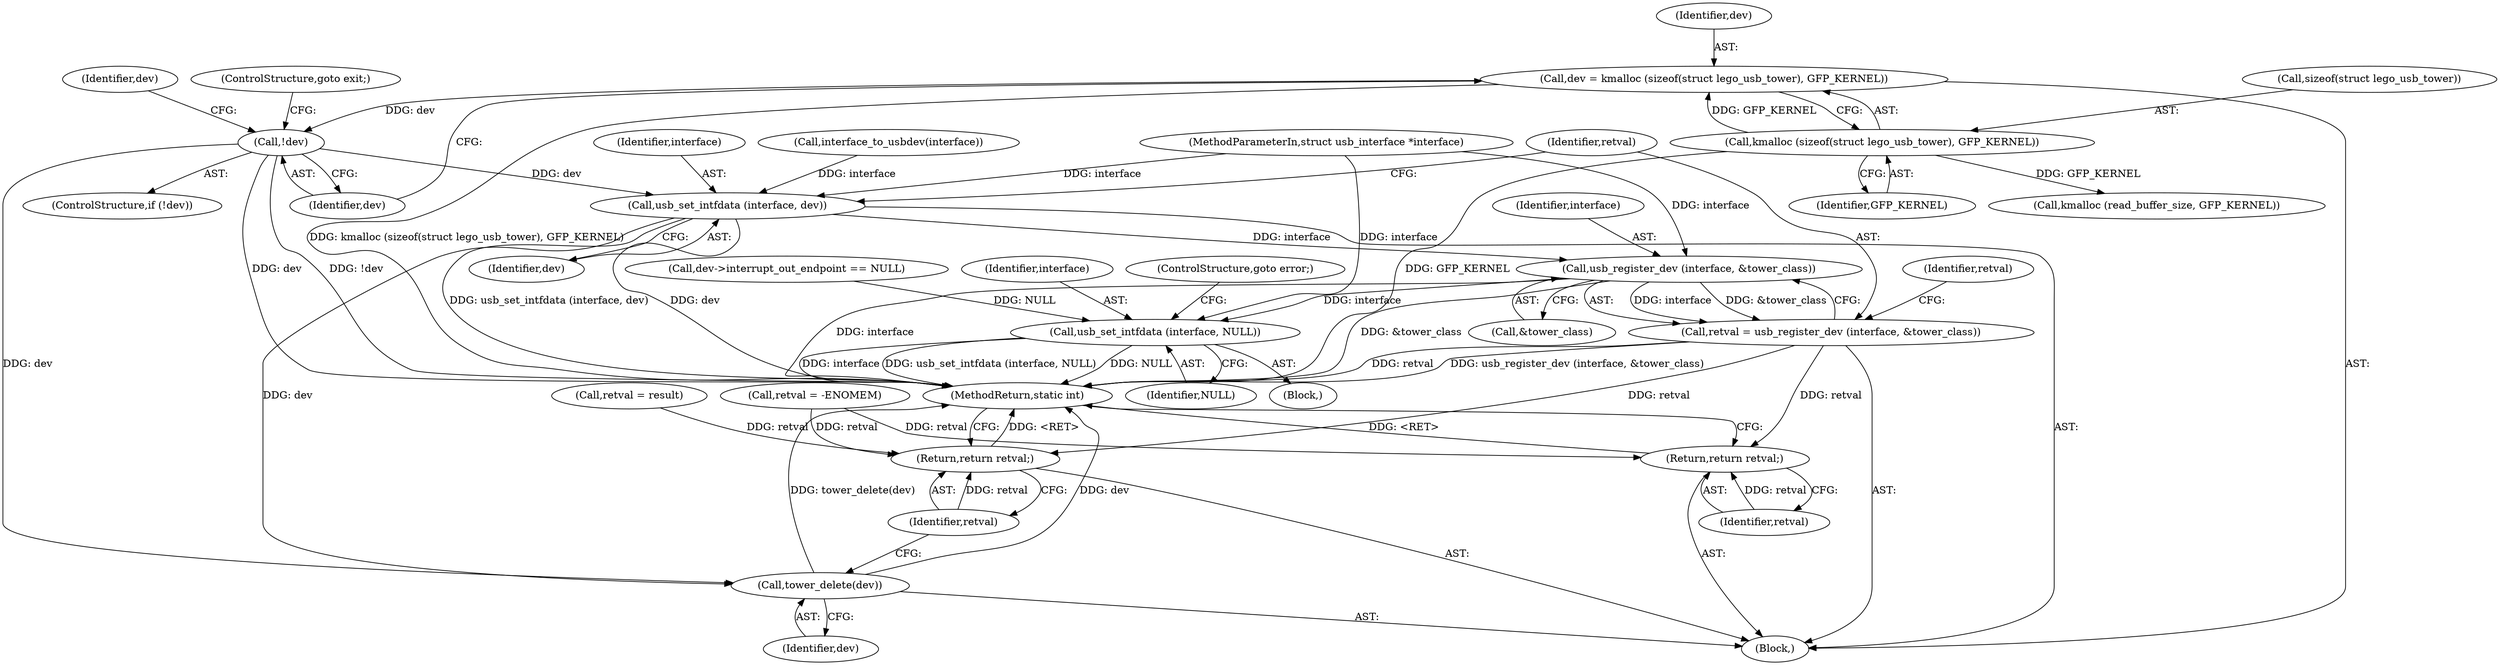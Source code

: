 digraph "1_linux_2fae9e5a7babada041e2e161699ade2447a01989@API" {
"1000136" [label="(Call,dev = kmalloc (sizeof(struct lego_usb_tower), GFP_KERNEL))"];
"1000138" [label="(Call,kmalloc (sizeof(struct lego_usb_tower), GFP_KERNEL))"];
"1000143" [label="(Call,!dev)"];
"1000408" [label="(Call,usb_set_intfdata (interface, dev))"];
"1000413" [label="(Call,usb_register_dev (interface, &tower_class))"];
"1000411" [label="(Call,retval = usb_register_dev (interface, &tower_class))"];
"1000498" [label="(Return,return retval;)"];
"1000503" [label="(Return,return retval;)"];
"1000423" [label="(Call,usb_set_intfdata (interface, NULL))"];
"1000501" [label="(Call,tower_delete(dev))"];
"1000413" [label="(Call,usb_register_dev (interface, &tower_class))"];
"1000143" [label="(Call,!dev)"];
"1000498" [label="(Return,return retval;)"];
"1000425" [label="(Identifier,NULL)"];
"1000502" [label="(Identifier,dev)"];
"1000139" [label="(Call,sizeof(struct lego_usb_tower))"];
"1000477" [label="(Call,retval = result)"];
"1000504" [label="(Identifier,retval)"];
"1000423" [label="(Call,usb_set_intfdata (interface, NULL))"];
"1000499" [label="(Identifier,retval)"];
"1000410" [label="(Identifier,dev)"];
"1000145" [label="(ControlStructure,goto exit;)"];
"1000426" [label="(ControlStructure,goto error;)"];
"1000408" [label="(Call,usb_set_intfdata (interface, dev))"];
"1000149" [label="(Identifier,dev)"];
"1000320" [label="(Call,kmalloc (read_buffer_size, GFP_KERNEL))"];
"1000411" [label="(Call,retval = usb_register_dev (interface, &tower_class))"];
"1000131" [label="(Call,retval = -ENOMEM)"];
"1000142" [label="(ControlStructure,if (!dev))"];
"1000136" [label="(Call,dev = kmalloc (sizeof(struct lego_usb_tower), GFP_KERNEL))"];
"1000409" [label="(Identifier,interface)"];
"1000414" [label="(Identifier,interface)"];
"1000137" [label="(Identifier,dev)"];
"1000418" [label="(Identifier,retval)"];
"1000120" [label="(Call,interface_to_usbdev(interface))"];
"1000141" [label="(Identifier,GFP_KERNEL)"];
"1000501" [label="(Call,tower_delete(dev))"];
"1000412" [label="(Identifier,retval)"];
"1000107" [label="(MethodParameterIn,struct usb_interface *interface)"];
"1000503" [label="(Return,return retval;)"];
"1000505" [label="(MethodReturn,static int)"];
"1000306" [label="(Call,dev->interrupt_out_endpoint == NULL)"];
"1000424" [label="(Identifier,interface)"];
"1000419" [label="(Block,)"];
"1000109" [label="(Block,)"];
"1000138" [label="(Call,kmalloc (sizeof(struct lego_usb_tower), GFP_KERNEL))"];
"1000144" [label="(Identifier,dev)"];
"1000415" [label="(Call,&tower_class)"];
"1000136" -> "1000109"  [label="AST: "];
"1000136" -> "1000138"  [label="CFG: "];
"1000137" -> "1000136"  [label="AST: "];
"1000138" -> "1000136"  [label="AST: "];
"1000144" -> "1000136"  [label="CFG: "];
"1000136" -> "1000505"  [label="DDG: kmalloc (sizeof(struct lego_usb_tower), GFP_KERNEL)"];
"1000138" -> "1000136"  [label="DDG: GFP_KERNEL"];
"1000136" -> "1000143"  [label="DDG: dev"];
"1000138" -> "1000141"  [label="CFG: "];
"1000139" -> "1000138"  [label="AST: "];
"1000141" -> "1000138"  [label="AST: "];
"1000138" -> "1000505"  [label="DDG: GFP_KERNEL"];
"1000138" -> "1000320"  [label="DDG: GFP_KERNEL"];
"1000143" -> "1000142"  [label="AST: "];
"1000143" -> "1000144"  [label="CFG: "];
"1000144" -> "1000143"  [label="AST: "];
"1000145" -> "1000143"  [label="CFG: "];
"1000149" -> "1000143"  [label="CFG: "];
"1000143" -> "1000505"  [label="DDG: dev"];
"1000143" -> "1000505"  [label="DDG: !dev"];
"1000143" -> "1000408"  [label="DDG: dev"];
"1000143" -> "1000501"  [label="DDG: dev"];
"1000408" -> "1000109"  [label="AST: "];
"1000408" -> "1000410"  [label="CFG: "];
"1000409" -> "1000408"  [label="AST: "];
"1000410" -> "1000408"  [label="AST: "];
"1000412" -> "1000408"  [label="CFG: "];
"1000408" -> "1000505"  [label="DDG: usb_set_intfdata (interface, dev)"];
"1000408" -> "1000505"  [label="DDG: dev"];
"1000120" -> "1000408"  [label="DDG: interface"];
"1000107" -> "1000408"  [label="DDG: interface"];
"1000408" -> "1000413"  [label="DDG: interface"];
"1000408" -> "1000501"  [label="DDG: dev"];
"1000413" -> "1000411"  [label="AST: "];
"1000413" -> "1000415"  [label="CFG: "];
"1000414" -> "1000413"  [label="AST: "];
"1000415" -> "1000413"  [label="AST: "];
"1000411" -> "1000413"  [label="CFG: "];
"1000413" -> "1000505"  [label="DDG: interface"];
"1000413" -> "1000505"  [label="DDG: &tower_class"];
"1000413" -> "1000411"  [label="DDG: interface"];
"1000413" -> "1000411"  [label="DDG: &tower_class"];
"1000107" -> "1000413"  [label="DDG: interface"];
"1000413" -> "1000423"  [label="DDG: interface"];
"1000411" -> "1000109"  [label="AST: "];
"1000412" -> "1000411"  [label="AST: "];
"1000418" -> "1000411"  [label="CFG: "];
"1000411" -> "1000505"  [label="DDG: retval"];
"1000411" -> "1000505"  [label="DDG: usb_register_dev (interface, &tower_class)"];
"1000411" -> "1000498"  [label="DDG: retval"];
"1000411" -> "1000503"  [label="DDG: retval"];
"1000498" -> "1000109"  [label="AST: "];
"1000498" -> "1000499"  [label="CFG: "];
"1000499" -> "1000498"  [label="AST: "];
"1000505" -> "1000498"  [label="CFG: "];
"1000498" -> "1000505"  [label="DDG: <RET>"];
"1000499" -> "1000498"  [label="DDG: retval"];
"1000131" -> "1000498"  [label="DDG: retval"];
"1000503" -> "1000109"  [label="AST: "];
"1000503" -> "1000504"  [label="CFG: "];
"1000504" -> "1000503"  [label="AST: "];
"1000505" -> "1000503"  [label="CFG: "];
"1000503" -> "1000505"  [label="DDG: <RET>"];
"1000504" -> "1000503"  [label="DDG: retval"];
"1000131" -> "1000503"  [label="DDG: retval"];
"1000477" -> "1000503"  [label="DDG: retval"];
"1000423" -> "1000419"  [label="AST: "];
"1000423" -> "1000425"  [label="CFG: "];
"1000424" -> "1000423"  [label="AST: "];
"1000425" -> "1000423"  [label="AST: "];
"1000426" -> "1000423"  [label="CFG: "];
"1000423" -> "1000505"  [label="DDG: usb_set_intfdata (interface, NULL)"];
"1000423" -> "1000505"  [label="DDG: NULL"];
"1000423" -> "1000505"  [label="DDG: interface"];
"1000107" -> "1000423"  [label="DDG: interface"];
"1000306" -> "1000423"  [label="DDG: NULL"];
"1000501" -> "1000109"  [label="AST: "];
"1000501" -> "1000502"  [label="CFG: "];
"1000502" -> "1000501"  [label="AST: "];
"1000504" -> "1000501"  [label="CFG: "];
"1000501" -> "1000505"  [label="DDG: dev"];
"1000501" -> "1000505"  [label="DDG: tower_delete(dev)"];
}
